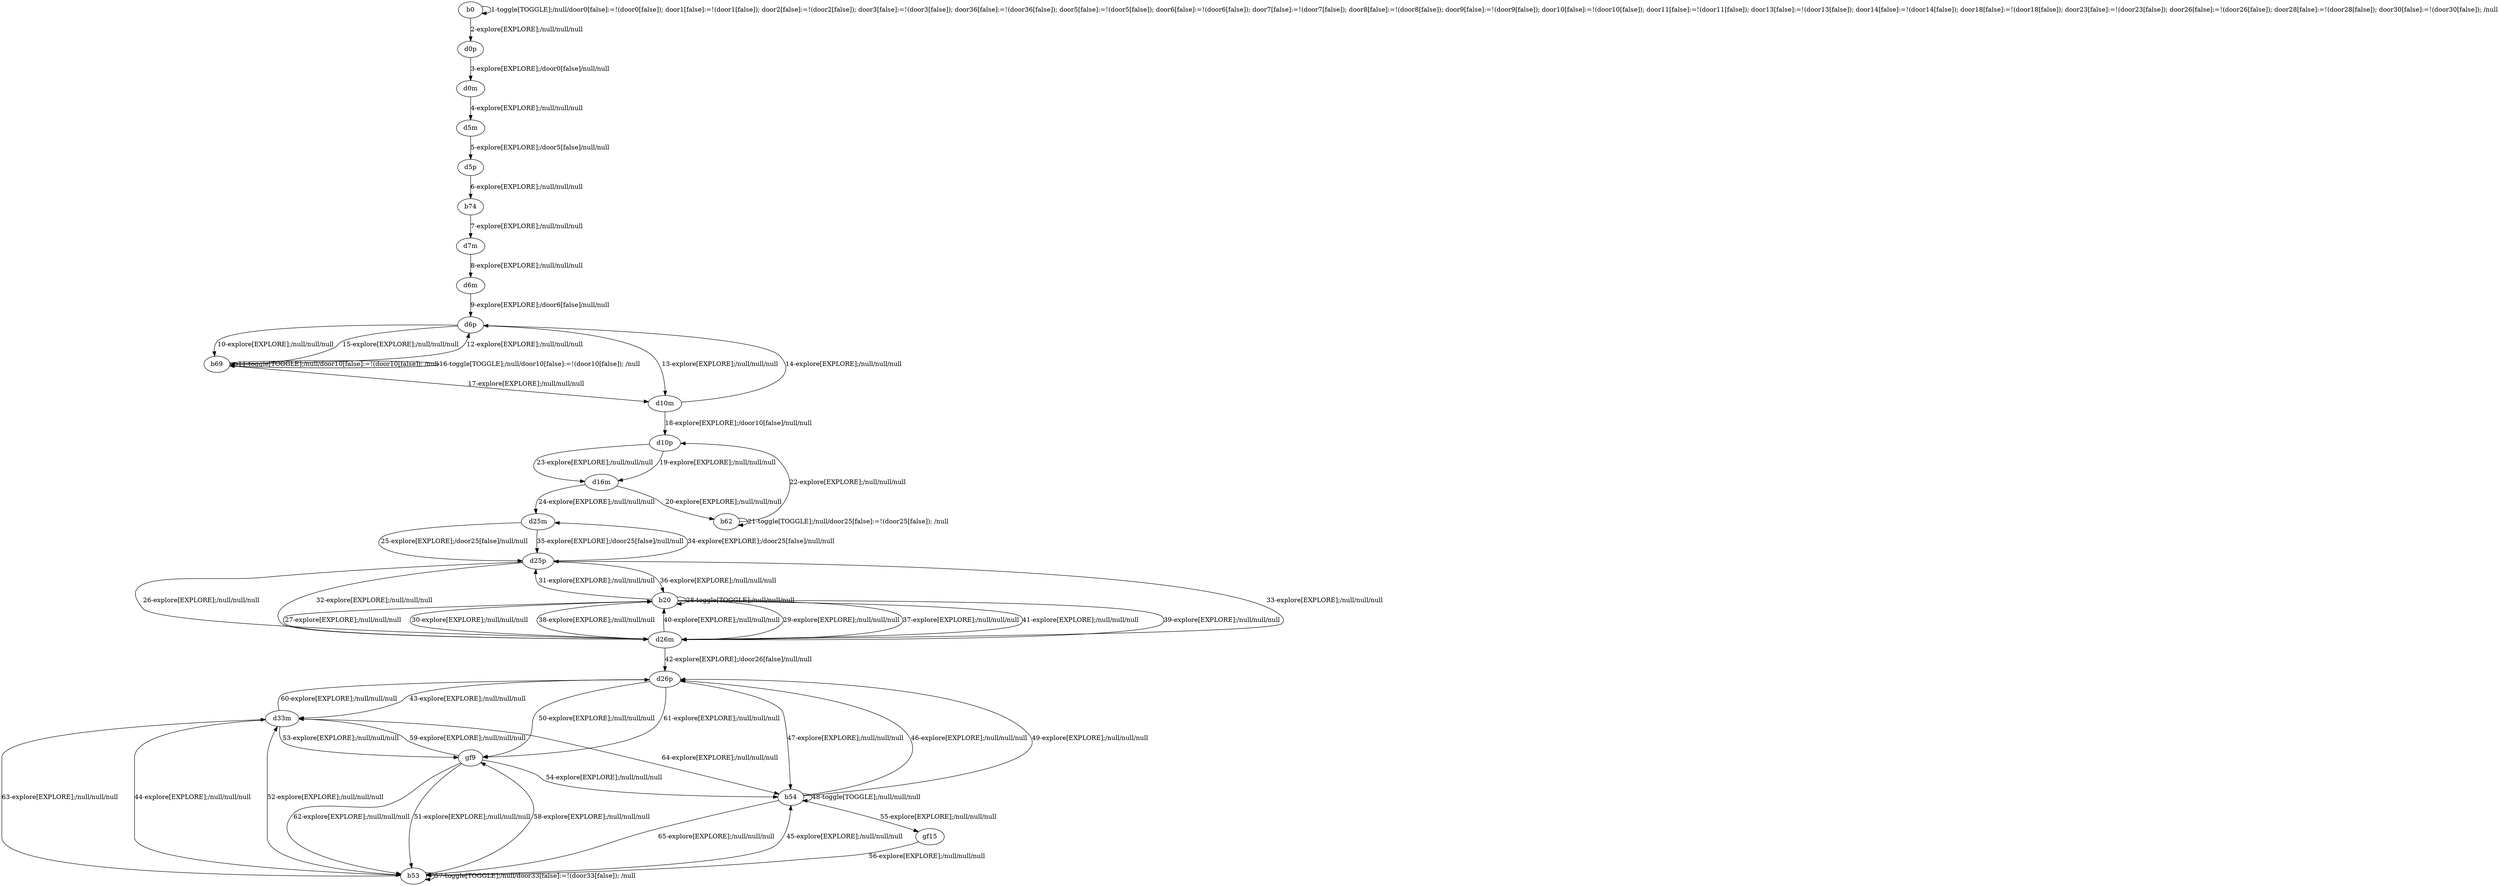 # Total number of goals covered by this test: 1
# b54 --> b53

digraph g {
"b0" -> "b0" [label = "1-toggle[TOGGLE];/null/door0[false]:=!(door0[false]); door1[false]:=!(door1[false]); door2[false]:=!(door2[false]); door3[false]:=!(door3[false]); door36[false]:=!(door36[false]); door5[false]:=!(door5[false]); door6[false]:=!(door6[false]); door7[false]:=!(door7[false]); door8[false]:=!(door8[false]); door9[false]:=!(door9[false]); door10[false]:=!(door10[false]); door11[false]:=!(door11[false]); door13[false]:=!(door13[false]); door14[false]:=!(door14[false]); door18[false]:=!(door18[false]); door23[false]:=!(door23[false]); door26[false]:=!(door26[false]); door28[false]:=!(door28[false]); door30[false]:=!(door30[false]); /null"];
"b0" -> "d0p" [label = "2-explore[EXPLORE];/null/null/null"];
"d0p" -> "d0m" [label = "3-explore[EXPLORE];/door0[false]/null/null"];
"d0m" -> "d5m" [label = "4-explore[EXPLORE];/null/null/null"];
"d5m" -> "d5p" [label = "5-explore[EXPLORE];/door5[false]/null/null"];
"d5p" -> "b74" [label = "6-explore[EXPLORE];/null/null/null"];
"b74" -> "d7m" [label = "7-explore[EXPLORE];/null/null/null"];
"d7m" -> "d6m" [label = "8-explore[EXPLORE];/null/null/null"];
"d6m" -> "d6p" [label = "9-explore[EXPLORE];/door6[false]/null/null"];
"d6p" -> "b69" [label = "10-explore[EXPLORE];/null/null/null"];
"b69" -> "b69" [label = "11-toggle[TOGGLE];/null/door10[false]:=!(door10[false]); /null"];
"b69" -> "d6p" [label = "12-explore[EXPLORE];/null/null/null"];
"d6p" -> "d10m" [label = "13-explore[EXPLORE];/null/null/null"];
"d10m" -> "d6p" [label = "14-explore[EXPLORE];/null/null/null"];
"d6p" -> "b69" [label = "15-explore[EXPLORE];/null/null/null"];
"b69" -> "b69" [label = "16-toggle[TOGGLE];/null/door10[false]:=!(door10[false]); /null"];
"b69" -> "d10m" [label = "17-explore[EXPLORE];/null/null/null"];
"d10m" -> "d10p" [label = "18-explore[EXPLORE];/door10[false]/null/null"];
"d10p" -> "d16m" [label = "19-explore[EXPLORE];/null/null/null"];
"d16m" -> "b62" [label = "20-explore[EXPLORE];/null/null/null"];
"b62" -> "b62" [label = "21-toggle[TOGGLE];/null/door25[false]:=!(door25[false]); /null"];
"b62" -> "d10p" [label = "22-explore[EXPLORE];/null/null/null"];
"d10p" -> "d16m" [label = "23-explore[EXPLORE];/null/null/null"];
"d16m" -> "d25m" [label = "24-explore[EXPLORE];/null/null/null"];
"d25m" -> "d25p" [label = "25-explore[EXPLORE];/door25[false]/null/null"];
"d25p" -> "d26m" [label = "26-explore[EXPLORE];/null/null/null"];
"d26m" -> "b20" [label = "27-explore[EXPLORE];/null/null/null"];
"b20" -> "b20" [label = "28-toggle[TOGGLE];/null/null/null"];
"b20" -> "d26m" [label = "29-explore[EXPLORE];/null/null/null"];
"d26m" -> "b20" [label = "30-explore[EXPLORE];/null/null/null"];
"b20" -> "d25p" [label = "31-explore[EXPLORE];/null/null/null"];
"d25p" -> "d26m" [label = "32-explore[EXPLORE];/null/null/null"];
"d26m" -> "d25p" [label = "33-explore[EXPLORE];/null/null/null"];
"d25p" -> "d25m" [label = "34-explore[EXPLORE];/door25[false]/null/null"];
"d25m" -> "d25p" [label = "35-explore[EXPLORE];/door25[false]/null/null"];
"d25p" -> "b20" [label = "36-explore[EXPLORE];/null/null/null"];
"b20" -> "d26m" [label = "37-explore[EXPLORE];/null/null/null"];
"d26m" -> "b20" [label = "38-explore[EXPLORE];/null/null/null"];
"b20" -> "d26m" [label = "39-explore[EXPLORE];/null/null/null"];
"d26m" -> "b20" [label = "40-explore[EXPLORE];/null/null/null"];
"b20" -> "d26m" [label = "41-explore[EXPLORE];/null/null/null"];
"d26m" -> "d26p" [label = "42-explore[EXPLORE];/door26[false]/null/null"];
"d26p" -> "d33m" [label = "43-explore[EXPLORE];/null/null/null"];
"d33m" -> "b53" [label = "44-explore[EXPLORE];/null/null/null"];
"b53" -> "b54" [label = "45-explore[EXPLORE];/null/null/null"];
"b54" -> "d26p" [label = "46-explore[EXPLORE];/null/null/null"];
"d26p" -> "b54" [label = "47-explore[EXPLORE];/null/null/null"];
"b54" -> "b54" [label = "48-toggle[TOGGLE];/null/null/null"];
"b54" -> "d26p" [label = "49-explore[EXPLORE];/null/null/null"];
"d26p" -> "gf9" [label = "50-explore[EXPLORE];/null/null/null"];
"gf9" -> "b53" [label = "51-explore[EXPLORE];/null/null/null"];
"b53" -> "d33m" [label = "52-explore[EXPLORE];/null/null/null"];
"d33m" -> "gf9" [label = "53-explore[EXPLORE];/null/null/null"];
"gf9" -> "b54" [label = "54-explore[EXPLORE];/null/null/null"];
"b54" -> "gf15" [label = "55-explore[EXPLORE];/null/null/null"];
"gf15" -> "b53" [label = "56-explore[EXPLORE];/null/null/null"];
"b53" -> "b53" [label = "57-toggle[TOGGLE];/null/door33[false]:=!(door33[false]); /null"];
"b53" -> "gf9" [label = "58-explore[EXPLORE];/null/null/null"];
"gf9" -> "d33m" [label = "59-explore[EXPLORE];/null/null/null"];
"d33m" -> "d26p" [label = "60-explore[EXPLORE];/null/null/null"];
"d26p" -> "gf9" [label = "61-explore[EXPLORE];/null/null/null"];
"gf9" -> "b53" [label = "62-explore[EXPLORE];/null/null/null"];
"b53" -> "d33m" [label = "63-explore[EXPLORE];/null/null/null"];
"d33m" -> "b54" [label = "64-explore[EXPLORE];/null/null/null"];
"b54" -> "b53" [label = "65-explore[EXPLORE];/null/null/null"];
}